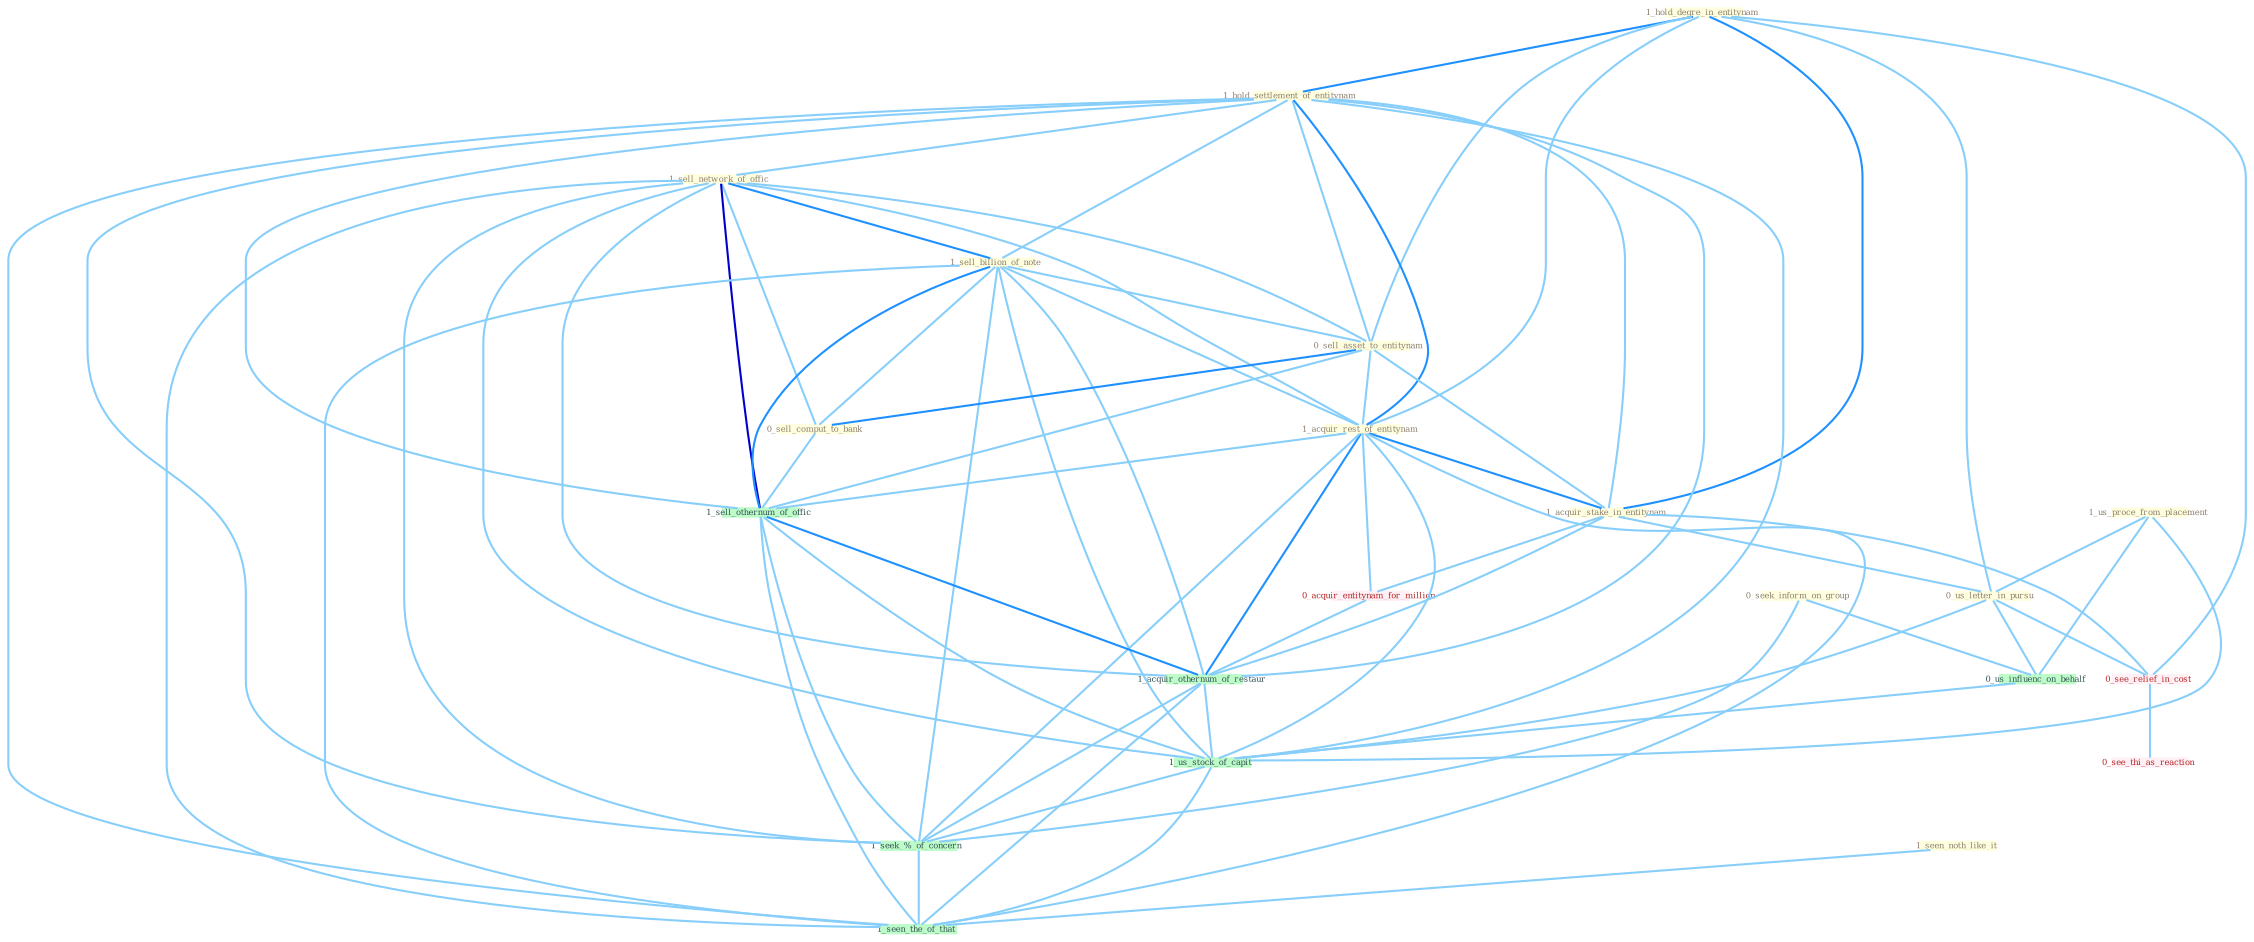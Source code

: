 Graph G{ 
    node
    [shape=polygon,style=filled,width=.5,height=.06,color="#BDFCC9",fixedsize=true,fontsize=4,
    fontcolor="#2f4f4f"];
    {node
    [color="#ffffe0", fontcolor="#8b7d6b"] "1_hold_degre_in_entitynam " "1_hold_settlement_of_entitynam " "1_sell_network_of_offic " "1_sell_billion_of_note " "0_seek_inform_on_group " "0_sell_asset_to_entitynam " "1_us_proce_from_placement " "1_acquir_rest_of_entitynam " "0_sell_comput_to_bank " "1_acquir_stake_in_entitynam " "1_seen_noth_like_it " "0_us_letter_in_pursu "}
{node [color="#fff0f5", fontcolor="#b22222"] "0_acquir_entitynam_for_million " "0_see_relief_in_cost " "0_see_thi_as_reaction "}
edge [color="#B0E2FF"];

	"1_hold_degre_in_entitynam " -- "1_hold_settlement_of_entitynam " [w="2", color="#1e90ff" , len=0.8];
	"1_hold_degre_in_entitynam " -- "0_sell_asset_to_entitynam " [w="1", color="#87cefa" ];
	"1_hold_degre_in_entitynam " -- "1_acquir_rest_of_entitynam " [w="1", color="#87cefa" ];
	"1_hold_degre_in_entitynam " -- "1_acquir_stake_in_entitynam " [w="2", color="#1e90ff" , len=0.8];
	"1_hold_degre_in_entitynam " -- "0_us_letter_in_pursu " [w="1", color="#87cefa" ];
	"1_hold_degre_in_entitynam " -- "0_see_relief_in_cost " [w="1", color="#87cefa" ];
	"1_hold_settlement_of_entitynam " -- "1_sell_network_of_offic " [w="1", color="#87cefa" ];
	"1_hold_settlement_of_entitynam " -- "1_sell_billion_of_note " [w="1", color="#87cefa" ];
	"1_hold_settlement_of_entitynam " -- "0_sell_asset_to_entitynam " [w="1", color="#87cefa" ];
	"1_hold_settlement_of_entitynam " -- "1_acquir_rest_of_entitynam " [w="2", color="#1e90ff" , len=0.8];
	"1_hold_settlement_of_entitynam " -- "1_acquir_stake_in_entitynam " [w="1", color="#87cefa" ];
	"1_hold_settlement_of_entitynam " -- "1_sell_othernum_of_offic " [w="1", color="#87cefa" ];
	"1_hold_settlement_of_entitynam " -- "1_acquir_othernum_of_restaur " [w="1", color="#87cefa" ];
	"1_hold_settlement_of_entitynam " -- "1_us_stock_of_capit " [w="1", color="#87cefa" ];
	"1_hold_settlement_of_entitynam " -- "1_seek_%_of_concern " [w="1", color="#87cefa" ];
	"1_hold_settlement_of_entitynam " -- "1_seen_the_of_that " [w="1", color="#87cefa" ];
	"1_sell_network_of_offic " -- "1_sell_billion_of_note " [w="2", color="#1e90ff" , len=0.8];
	"1_sell_network_of_offic " -- "0_sell_asset_to_entitynam " [w="1", color="#87cefa" ];
	"1_sell_network_of_offic " -- "1_acquir_rest_of_entitynam " [w="1", color="#87cefa" ];
	"1_sell_network_of_offic " -- "0_sell_comput_to_bank " [w="1", color="#87cefa" ];
	"1_sell_network_of_offic " -- "1_sell_othernum_of_offic " [w="3", color="#0000cd" , len=0.6];
	"1_sell_network_of_offic " -- "1_acquir_othernum_of_restaur " [w="1", color="#87cefa" ];
	"1_sell_network_of_offic " -- "1_us_stock_of_capit " [w="1", color="#87cefa" ];
	"1_sell_network_of_offic " -- "1_seek_%_of_concern " [w="1", color="#87cefa" ];
	"1_sell_network_of_offic " -- "1_seen_the_of_that " [w="1", color="#87cefa" ];
	"1_sell_billion_of_note " -- "0_sell_asset_to_entitynam " [w="1", color="#87cefa" ];
	"1_sell_billion_of_note " -- "1_acquir_rest_of_entitynam " [w="1", color="#87cefa" ];
	"1_sell_billion_of_note " -- "0_sell_comput_to_bank " [w="1", color="#87cefa" ];
	"1_sell_billion_of_note " -- "1_sell_othernum_of_offic " [w="2", color="#1e90ff" , len=0.8];
	"1_sell_billion_of_note " -- "1_acquir_othernum_of_restaur " [w="1", color="#87cefa" ];
	"1_sell_billion_of_note " -- "1_us_stock_of_capit " [w="1", color="#87cefa" ];
	"1_sell_billion_of_note " -- "1_seek_%_of_concern " [w="1", color="#87cefa" ];
	"1_sell_billion_of_note " -- "1_seen_the_of_that " [w="1", color="#87cefa" ];
	"0_seek_inform_on_group " -- "0_us_influenc_on_behalf " [w="1", color="#87cefa" ];
	"0_seek_inform_on_group " -- "1_seek_%_of_concern " [w="1", color="#87cefa" ];
	"0_sell_asset_to_entitynam " -- "1_acquir_rest_of_entitynam " [w="1", color="#87cefa" ];
	"0_sell_asset_to_entitynam " -- "0_sell_comput_to_bank " [w="2", color="#1e90ff" , len=0.8];
	"0_sell_asset_to_entitynam " -- "1_acquir_stake_in_entitynam " [w="1", color="#87cefa" ];
	"0_sell_asset_to_entitynam " -- "1_sell_othernum_of_offic " [w="1", color="#87cefa" ];
	"1_us_proce_from_placement " -- "0_us_letter_in_pursu " [w="1", color="#87cefa" ];
	"1_us_proce_from_placement " -- "0_us_influenc_on_behalf " [w="1", color="#87cefa" ];
	"1_us_proce_from_placement " -- "1_us_stock_of_capit " [w="1", color="#87cefa" ];
	"1_acquir_rest_of_entitynam " -- "1_acquir_stake_in_entitynam " [w="2", color="#1e90ff" , len=0.8];
	"1_acquir_rest_of_entitynam " -- "0_acquir_entitynam_for_million " [w="1", color="#87cefa" ];
	"1_acquir_rest_of_entitynam " -- "1_sell_othernum_of_offic " [w="1", color="#87cefa" ];
	"1_acquir_rest_of_entitynam " -- "1_acquir_othernum_of_restaur " [w="2", color="#1e90ff" , len=0.8];
	"1_acquir_rest_of_entitynam " -- "1_us_stock_of_capit " [w="1", color="#87cefa" ];
	"1_acquir_rest_of_entitynam " -- "1_seek_%_of_concern " [w="1", color="#87cefa" ];
	"1_acquir_rest_of_entitynam " -- "1_seen_the_of_that " [w="1", color="#87cefa" ];
	"0_sell_comput_to_bank " -- "1_sell_othernum_of_offic " [w="1", color="#87cefa" ];
	"1_acquir_stake_in_entitynam " -- "0_us_letter_in_pursu " [w="1", color="#87cefa" ];
	"1_acquir_stake_in_entitynam " -- "0_acquir_entitynam_for_million " [w="1", color="#87cefa" ];
	"1_acquir_stake_in_entitynam " -- "0_see_relief_in_cost " [w="1", color="#87cefa" ];
	"1_acquir_stake_in_entitynam " -- "1_acquir_othernum_of_restaur " [w="1", color="#87cefa" ];
	"1_seen_noth_like_it " -- "1_seen_the_of_that " [w="1", color="#87cefa" ];
	"0_us_letter_in_pursu " -- "0_us_influenc_on_behalf " [w="1", color="#87cefa" ];
	"0_us_letter_in_pursu " -- "0_see_relief_in_cost " [w="1", color="#87cefa" ];
	"0_us_letter_in_pursu " -- "1_us_stock_of_capit " [w="1", color="#87cefa" ];
	"0_acquir_entitynam_for_million " -- "1_acquir_othernum_of_restaur " [w="1", color="#87cefa" ];
	"1_sell_othernum_of_offic " -- "1_acquir_othernum_of_restaur " [w="2", color="#1e90ff" , len=0.8];
	"1_sell_othernum_of_offic " -- "1_us_stock_of_capit " [w="1", color="#87cefa" ];
	"1_sell_othernum_of_offic " -- "1_seek_%_of_concern " [w="1", color="#87cefa" ];
	"1_sell_othernum_of_offic " -- "1_seen_the_of_that " [w="1", color="#87cefa" ];
	"0_us_influenc_on_behalf " -- "1_us_stock_of_capit " [w="1", color="#87cefa" ];
	"0_see_relief_in_cost " -- "0_see_thi_as_reaction " [w="1", color="#87cefa" ];
	"1_acquir_othernum_of_restaur " -- "1_us_stock_of_capit " [w="1", color="#87cefa" ];
	"1_acquir_othernum_of_restaur " -- "1_seek_%_of_concern " [w="1", color="#87cefa" ];
	"1_acquir_othernum_of_restaur " -- "1_seen_the_of_that " [w="1", color="#87cefa" ];
	"1_us_stock_of_capit " -- "1_seek_%_of_concern " [w="1", color="#87cefa" ];
	"1_us_stock_of_capit " -- "1_seen_the_of_that " [w="1", color="#87cefa" ];
	"1_seek_%_of_concern " -- "1_seen_the_of_that " [w="1", color="#87cefa" ];
}